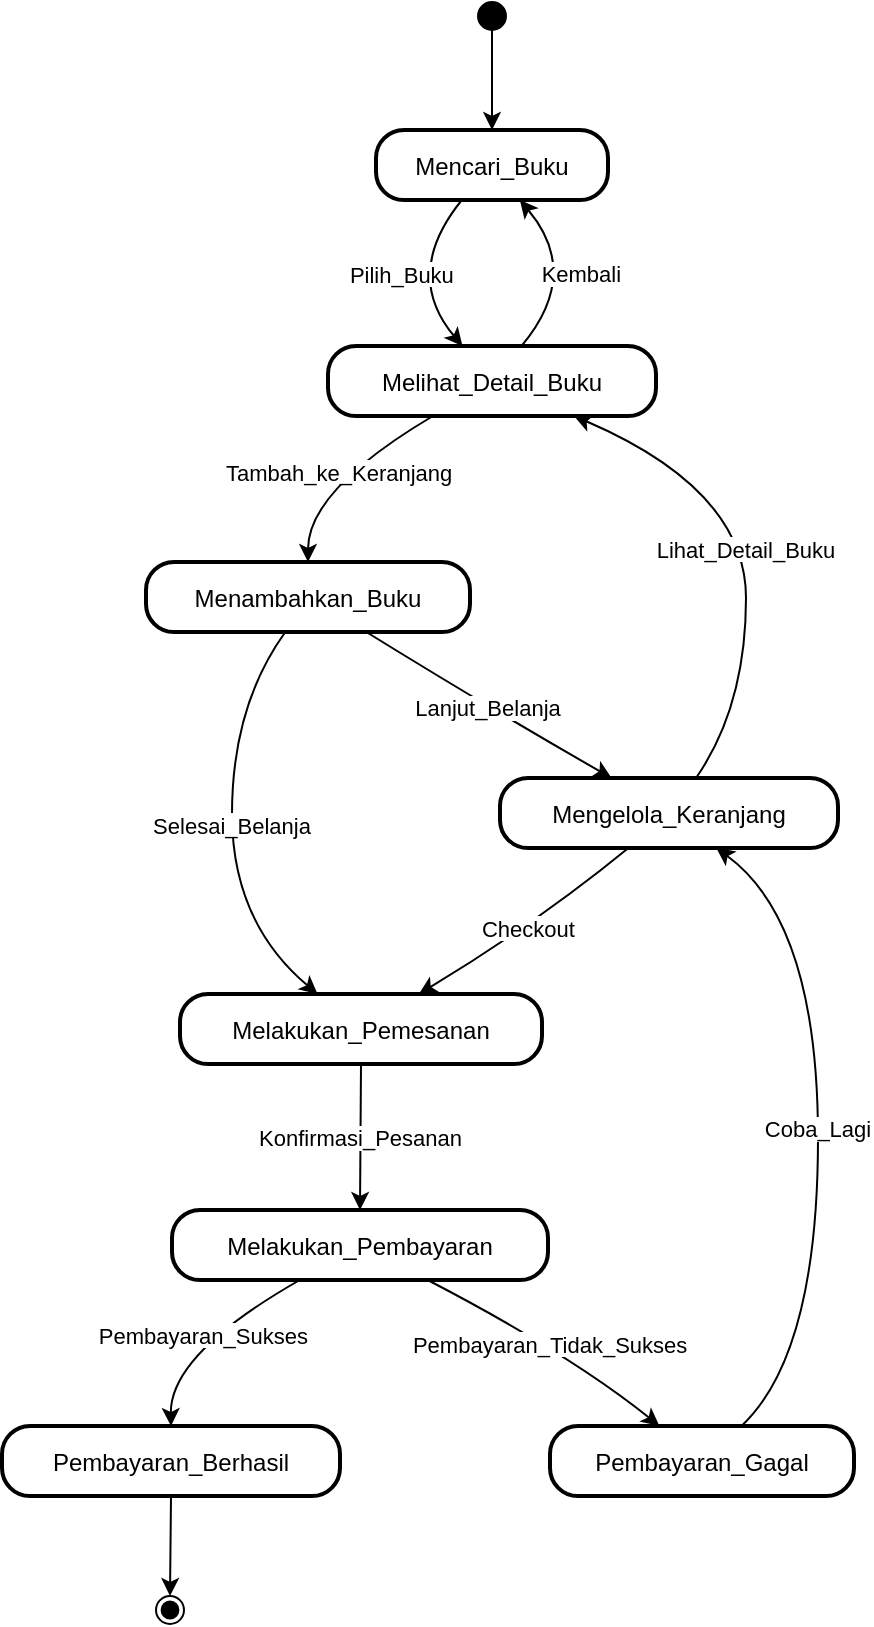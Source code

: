 <mxfile version="24.7.16">
  <diagram name="Page-1" id="vG6urxpJxIHqR6ppxey3">
    <mxGraphModel grid="1" page="1" gridSize="10" guides="1" tooltips="1" connect="1" arrows="1" fold="1" pageScale="1" pageWidth="850" pageHeight="1100" math="0" shadow="0">
      <root>
        <mxCell id="0" />
        <mxCell id="1" parent="0" />
        <mxCell id="TeWmNuT8I4K3ll-7-eq8-1" value="" style="ellipse;fillColor=strokeColor;" vertex="1" parent="1">
          <mxGeometry x="258" y="20" width="14" height="14" as="geometry" />
        </mxCell>
        <mxCell id="TeWmNuT8I4K3ll-7-eq8-2" value="Mencari_Buku" style="rounded=1;arcSize=40;strokeWidth=2" vertex="1" parent="1">
          <mxGeometry x="207" y="84" width="116" height="35" as="geometry" />
        </mxCell>
        <mxCell id="TeWmNuT8I4K3ll-7-eq8-3" value="Melihat_Detail_Buku" style="rounded=1;arcSize=40;strokeWidth=2" vertex="1" parent="1">
          <mxGeometry x="183" y="192" width="164" height="35" as="geometry" />
        </mxCell>
        <mxCell id="TeWmNuT8I4K3ll-7-eq8-4" value="Menambahkan_Buku" style="rounded=1;arcSize=40;strokeWidth=2" vertex="1" parent="1">
          <mxGeometry x="92" y="300" width="162" height="35" as="geometry" />
        </mxCell>
        <mxCell id="TeWmNuT8I4K3ll-7-eq8-5" value="Mengelola_Keranjang" style="rounded=1;arcSize=40;strokeWidth=2" vertex="1" parent="1">
          <mxGeometry x="269" y="408" width="169" height="35" as="geometry" />
        </mxCell>
        <mxCell id="TeWmNuT8I4K3ll-7-eq8-6" value="Melakukan_Pemesanan" style="rounded=1;arcSize=40;strokeWidth=2" vertex="1" parent="1">
          <mxGeometry x="109" y="516" width="181" height="35" as="geometry" />
        </mxCell>
        <mxCell id="TeWmNuT8I4K3ll-7-eq8-7" value="Melakukan_Pembayaran" style="rounded=1;arcSize=40;strokeWidth=2" vertex="1" parent="1">
          <mxGeometry x="105" y="624" width="188" height="35" as="geometry" />
        </mxCell>
        <mxCell id="TeWmNuT8I4K3ll-7-eq8-8" value="Pembayaran_Berhasil" style="rounded=1;arcSize=40;strokeWidth=2" vertex="1" parent="1">
          <mxGeometry x="20" y="732" width="169" height="35" as="geometry" />
        </mxCell>
        <mxCell id="TeWmNuT8I4K3ll-7-eq8-9" value="Pembayaran_Gagal" style="rounded=1;arcSize=40;strokeWidth=2" vertex="1" parent="1">
          <mxGeometry x="294" y="732" width="152" height="35" as="geometry" />
        </mxCell>
        <mxCell id="TeWmNuT8I4K3ll-7-eq8-10" value="" style="ellipse;shape=endState;fillColor=strokeColor;" vertex="1" parent="1">
          <mxGeometry x="97" y="817" width="14" height="14" as="geometry" />
        </mxCell>
        <mxCell id="TeWmNuT8I4K3ll-7-eq8-11" value="" style="curved=1;startArrow=none;;exitX=0.5;exitY=1;entryX=0.5;entryY=0;rounded=0;" edge="1" parent="1" source="TeWmNuT8I4K3ll-7-eq8-1" target="TeWmNuT8I4K3ll-7-eq8-2">
          <mxGeometry relative="1" as="geometry">
            <Array as="points" />
          </mxGeometry>
        </mxCell>
        <mxCell id="TeWmNuT8I4K3ll-7-eq8-12" value="Pilih_Buku" style="curved=1;startArrow=none;;exitX=0.37;exitY=1;entryX=0.41;entryY=0;rounded=0;" edge="1" parent="1" source="TeWmNuT8I4K3ll-7-eq8-2" target="TeWmNuT8I4K3ll-7-eq8-3">
          <mxGeometry relative="1" as="geometry">
            <Array as="points">
              <mxPoint x="220" y="156" />
            </Array>
          </mxGeometry>
        </mxCell>
        <mxCell id="TeWmNuT8I4K3ll-7-eq8-13" value="Tambah_ke_Keranjang" style="curved=1;startArrow=none;;exitX=0.32;exitY=1;entryX=0.5;entryY=0;rounded=0;" edge="1" parent="1" source="TeWmNuT8I4K3ll-7-eq8-3" target="TeWmNuT8I4K3ll-7-eq8-4">
          <mxGeometry relative="1" as="geometry">
            <Array as="points">
              <mxPoint x="173" y="264" />
            </Array>
          </mxGeometry>
        </mxCell>
        <mxCell id="TeWmNuT8I4K3ll-7-eq8-14" value="Kembali" style="curved=1;startArrow=none;;exitX=0.59;exitY=0;entryX=0.62;entryY=1;rounded=0;" edge="1" parent="1" source="TeWmNuT8I4K3ll-7-eq8-3" target="TeWmNuT8I4K3ll-7-eq8-2">
          <mxGeometry relative="1" as="geometry">
            <Array as="points">
              <mxPoint x="310" y="156" />
            </Array>
          </mxGeometry>
        </mxCell>
        <mxCell id="TeWmNuT8I4K3ll-7-eq8-15" value="Lanjut_Belanja" style="curved=1;startArrow=none;;exitX=0.68;exitY=1;entryX=0.33;entryY=0;rounded=0;" edge="1" parent="1" source="TeWmNuT8I4K3ll-7-eq8-4" target="TeWmNuT8I4K3ll-7-eq8-5">
          <mxGeometry relative="1" as="geometry">
            <Array as="points">
              <mxPoint x="262" y="372" />
            </Array>
          </mxGeometry>
        </mxCell>
        <mxCell id="TeWmNuT8I4K3ll-7-eq8-16" value="Selesai_Belanja" style="curved=1;startArrow=none;;exitX=0.43;exitY=1;entryX=0.38;entryY=0;rounded=0;" edge="1" parent="1" source="TeWmNuT8I4K3ll-7-eq8-4" target="TeWmNuT8I4K3ll-7-eq8-6">
          <mxGeometry relative="1" as="geometry">
            <Array as="points">
              <mxPoint x="135" y="372" />
              <mxPoint x="135" y="480" />
            </Array>
          </mxGeometry>
        </mxCell>
        <mxCell id="TeWmNuT8I4K3ll-7-eq8-17" value="Lihat_Detail_Buku" style="curved=1;startArrow=none;;exitX=0.58;exitY=0;entryX=0.75;entryY=1;rounded=0;" edge="1" parent="1" source="TeWmNuT8I4K3ll-7-eq8-5" target="TeWmNuT8I4K3ll-7-eq8-3">
          <mxGeometry relative="1" as="geometry">
            <Array as="points">
              <mxPoint x="392" y="372" />
              <mxPoint x="392" y="264" />
            </Array>
          </mxGeometry>
        </mxCell>
        <mxCell id="TeWmNuT8I4K3ll-7-eq8-18" value="Checkout" style="curved=1;startArrow=none;;exitX=0.38;exitY=1;entryX=0.66;entryY=0;rounded=0;" edge="1" parent="1" source="TeWmNuT8I4K3ll-7-eq8-5" target="TeWmNuT8I4K3ll-7-eq8-6">
          <mxGeometry relative="1" as="geometry">
            <Array as="points">
              <mxPoint x="288" y="480" />
            </Array>
          </mxGeometry>
        </mxCell>
        <mxCell id="TeWmNuT8I4K3ll-7-eq8-19" value="Konfirmasi_Pesanan" style="curved=1;startArrow=none;;exitX=0.5;exitY=1;entryX=0.5;entryY=0;rounded=0;" edge="1" parent="1" source="TeWmNuT8I4K3ll-7-eq8-6" target="TeWmNuT8I4K3ll-7-eq8-7">
          <mxGeometry relative="1" as="geometry">
            <Array as="points" />
          </mxGeometry>
        </mxCell>
        <mxCell id="TeWmNuT8I4K3ll-7-eq8-20" value="Pembayaran_Sukses" style="curved=1;startArrow=none;;exitX=0.34;exitY=1;entryX=0.5;entryY=0;rounded=0;" edge="1" parent="1" source="TeWmNuT8I4K3ll-7-eq8-7" target="TeWmNuT8I4K3ll-7-eq8-8">
          <mxGeometry relative="1" as="geometry">
            <Array as="points">
              <mxPoint x="104" y="696" />
            </Array>
          </mxGeometry>
        </mxCell>
        <mxCell id="TeWmNuT8I4K3ll-7-eq8-21" value="Pembayaran_Tidak_Sukses" style="curved=1;startArrow=none;;exitX=0.68;exitY=1;entryX=0.36;entryY=0;rounded=0;" edge="1" parent="1" source="TeWmNuT8I4K3ll-7-eq8-7" target="TeWmNuT8I4K3ll-7-eq8-9">
          <mxGeometry relative="1" as="geometry">
            <Array as="points">
              <mxPoint x="304" y="696" />
            </Array>
          </mxGeometry>
        </mxCell>
        <mxCell id="TeWmNuT8I4K3ll-7-eq8-22" value="" style="curved=1;startArrow=none;;exitX=0.5;exitY=1;entryX=0.53;entryY=0;rounded=0;" edge="1" parent="1" source="TeWmNuT8I4K3ll-7-eq8-8" target="TeWmNuT8I4K3ll-7-eq8-10">
          <mxGeometry relative="1" as="geometry">
            <Array as="points" />
          </mxGeometry>
        </mxCell>
        <mxCell id="TeWmNuT8I4K3ll-7-eq8-23" value="Coba_Lagi" style="curved=1;startArrow=none;;exitX=0.63;exitY=0;entryX=0.64;entryY=1;rounded=0;" edge="1" parent="1" source="TeWmNuT8I4K3ll-7-eq8-9" target="TeWmNuT8I4K3ll-7-eq8-5">
          <mxGeometry relative="1" as="geometry">
            <Array as="points">
              <mxPoint x="428" y="696" />
              <mxPoint x="428" y="480" />
            </Array>
          </mxGeometry>
        </mxCell>
      </root>
    </mxGraphModel>
  </diagram>
</mxfile>
